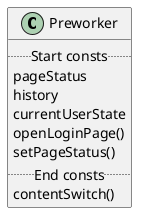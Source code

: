 @startuml
'https://plantuml.com/class-diagram

class Preworker {
  .. Start consts ..
  pageStatus
  history
  currentUserState
  openLoginPage()
  setPageStatus()
  .. End consts ..
  contentSwitch()
}

@enduml
components
